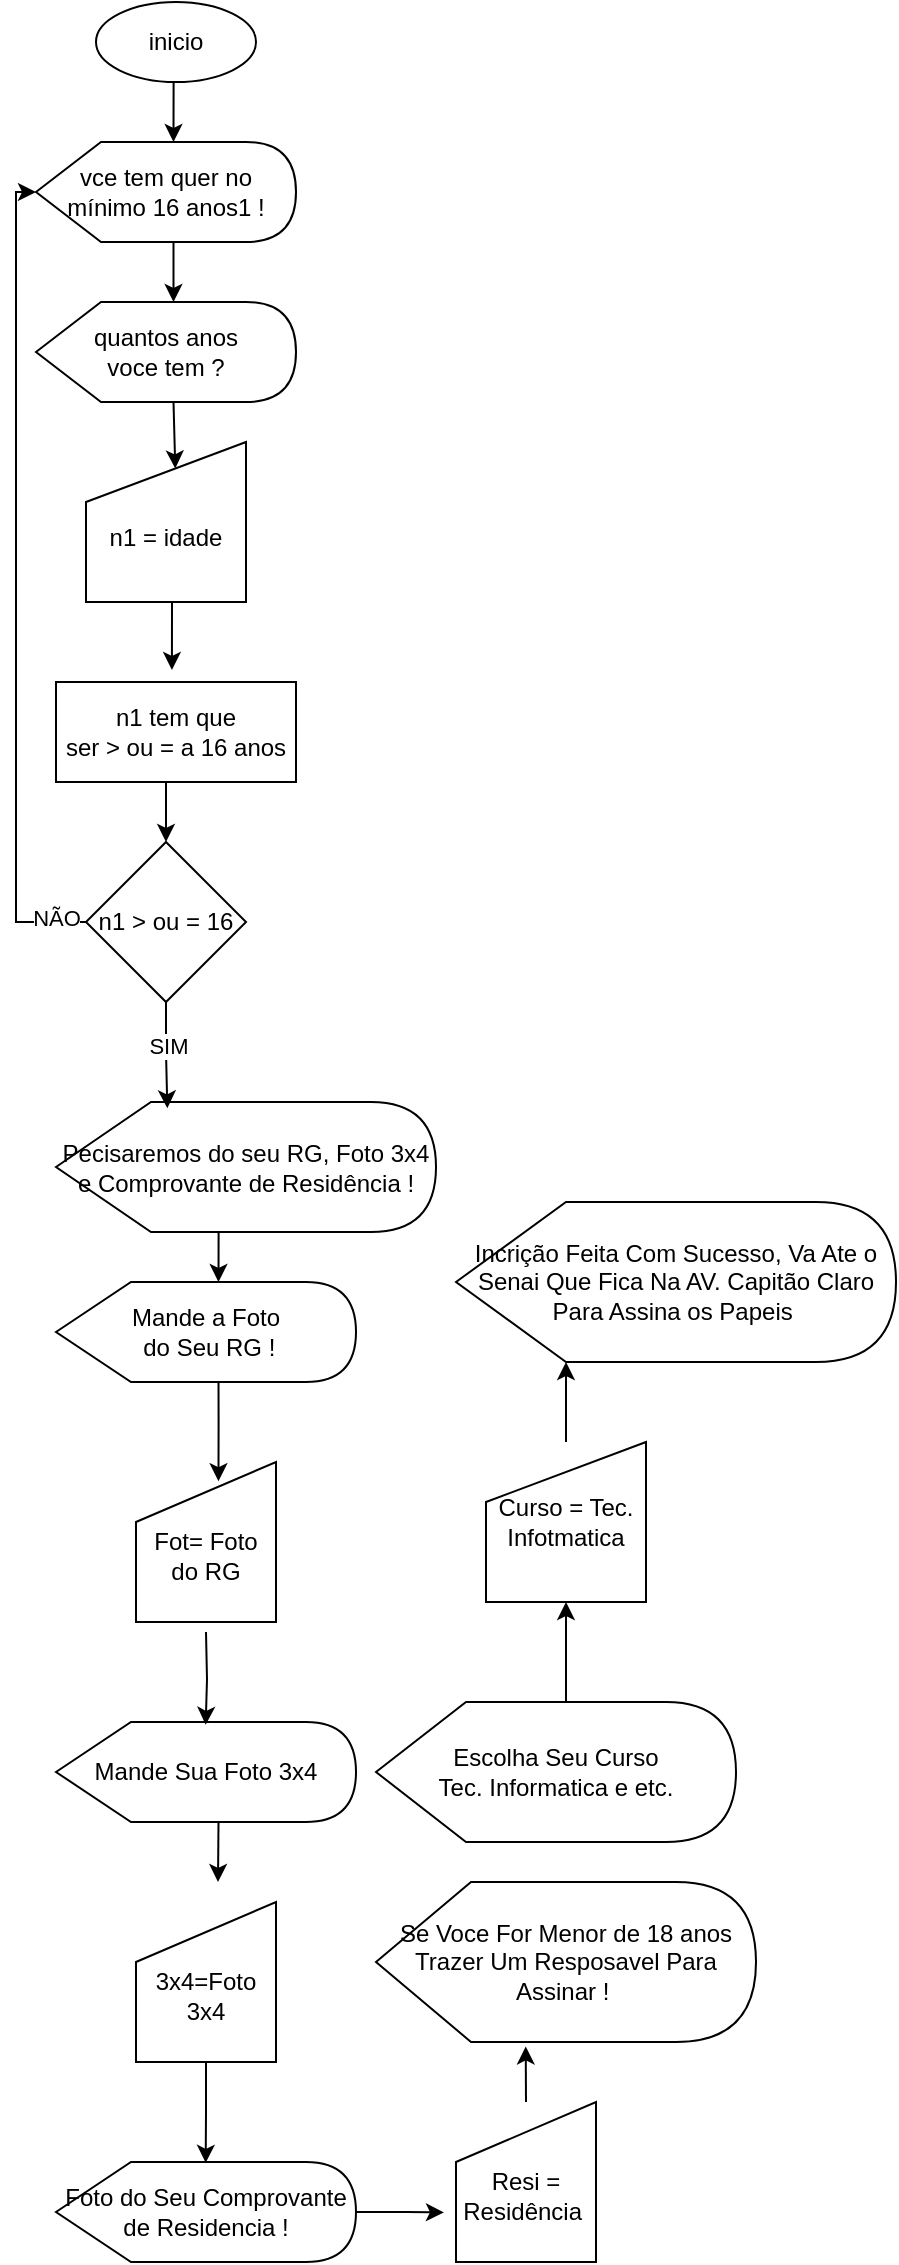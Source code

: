 <mxfile version="22.1.0" type="github">
  <diagram name="Página-1" id="VkQyPsuvd4PCCWZTSULT">
    <mxGraphModel dx="1167" dy="580" grid="1" gridSize="10" guides="1" tooltips="1" connect="1" arrows="1" fold="1" page="1" pageScale="1" pageWidth="827" pageHeight="1169" math="0" shadow="0">
      <root>
        <mxCell id="0" />
        <mxCell id="1" parent="0" />
        <mxCell id="AxIgMvvKOriLaUE2Q4an-1" value="inicio" style="ellipse;whiteSpace=wrap;html=1;" parent="1" vertex="1">
          <mxGeometry x="60" y="20" width="80" height="40" as="geometry" />
        </mxCell>
        <mxCell id="hFScJhW6e3Zdx_rkpALp-1" value="&lt;font style=&quot;vertical-align: inherit;&quot;&gt;&lt;font style=&quot;vertical-align: inherit;&quot;&gt;&lt;font style=&quot;vertical-align: inherit;&quot;&gt;&lt;font style=&quot;vertical-align: inherit;&quot;&gt;vce tem quer no mínimo 16 anos1 !&lt;/font&gt;&lt;/font&gt;&lt;/font&gt;&lt;/font&gt;" style="shape=display;whiteSpace=wrap;html=1;" vertex="1" parent="1">
          <mxGeometry x="30" y="90" width="130" height="50" as="geometry" />
        </mxCell>
        <mxCell id="hFScJhW6e3Zdx_rkpALp-3" value="&lt;font style=&quot;vertical-align: inherit;&quot;&gt;&lt;font style=&quot;vertical-align: inherit;&quot;&gt;&lt;font style=&quot;vertical-align: inherit;&quot;&gt;&lt;font style=&quot;vertical-align: inherit;&quot;&gt;&lt;font style=&quot;vertical-align: inherit;&quot;&gt;&lt;font style=&quot;vertical-align: inherit;&quot;&gt;quantos anos &lt;/font&gt;&lt;/font&gt;&lt;br&gt;&lt;font style=&quot;vertical-align: inherit;&quot;&gt;&lt;font style=&quot;vertical-align: inherit;&quot;&gt;voce tem ?&lt;/font&gt;&lt;/font&gt;&lt;/font&gt;&lt;/font&gt;&lt;/font&gt;&lt;/font&gt;" style="shape=display;whiteSpace=wrap;html=1;" vertex="1" parent="1">
          <mxGeometry x="30" y="170" width="130" height="50" as="geometry" />
        </mxCell>
        <mxCell id="hFScJhW6e3Zdx_rkpALp-4" value="&lt;br&gt;&lt;font style=&quot;vertical-align: inherit;&quot;&gt;&lt;font style=&quot;vertical-align: inherit;&quot;&gt;n1 = idade&lt;/font&gt;&lt;/font&gt;" style="shape=manualInput;whiteSpace=wrap;html=1;" vertex="1" parent="1">
          <mxGeometry x="55" y="240" width="80" height="80" as="geometry" />
        </mxCell>
        <mxCell id="hFScJhW6e3Zdx_rkpALp-24" style="edgeStyle=orthogonalEdgeStyle;rounded=0;orthogonalLoop=1;jettySize=auto;html=1;exitX=0.5;exitY=1;exitDx=0;exitDy=0;entryX=0.5;entryY=0;entryDx=0;entryDy=0;" edge="1" parent="1" source="hFScJhW6e3Zdx_rkpALp-5" target="hFScJhW6e3Zdx_rkpALp-6">
          <mxGeometry relative="1" as="geometry" />
        </mxCell>
        <mxCell id="hFScJhW6e3Zdx_rkpALp-5" value="&lt;font style=&quot;&quot;&gt;&lt;font style=&quot;&quot;&gt;&lt;font style=&quot;&quot;&gt;&lt;font style=&quot;&quot;&gt;&lt;font style=&quot;&quot;&gt;&lt;font style=&quot;&quot;&gt;&lt;font style=&quot;&quot;&gt;&lt;font style=&quot;&quot;&gt;&lt;span style=&quot;vertical-align: inherit;&quot;&gt;&lt;font style=&quot;vertical-align: inherit;&quot;&gt;&lt;font style=&quot;vertical-align: inherit;&quot;&gt;n1 tem que&lt;br&gt;&amp;nbsp;ser &amp;gt; ou = a 16 anos&amp;nbsp;&lt;/font&gt;&lt;/font&gt;&lt;/span&gt;&lt;/font&gt;&lt;/font&gt;&lt;/font&gt;&lt;/font&gt;&lt;/font&gt;&lt;/font&gt;&lt;/font&gt;&lt;/font&gt;" style="rounded=0;whiteSpace=wrap;html=1;" vertex="1" parent="1">
          <mxGeometry x="40" y="360" width="120" height="50" as="geometry" />
        </mxCell>
        <mxCell id="hFScJhW6e3Zdx_rkpALp-7" style="edgeStyle=orthogonalEdgeStyle;rounded=0;orthogonalLoop=1;jettySize=auto;html=1;exitX=1;exitY=0.5;exitDx=0;exitDy=0;entryX=0;entryY=0.5;entryDx=0;entryDy=0;entryPerimeter=0;" edge="1" parent="1" source="hFScJhW6e3Zdx_rkpALp-6" target="hFScJhW6e3Zdx_rkpALp-1">
          <mxGeometry relative="1" as="geometry">
            <mxPoint x="20" y="180" as="targetPoint" />
            <Array as="points">
              <mxPoint x="20" y="480" />
              <mxPoint x="20" y="115" />
            </Array>
          </mxGeometry>
        </mxCell>
        <mxCell id="hFScJhW6e3Zdx_rkpALp-8" value="&lt;font style=&quot;vertical-align: inherit;&quot;&gt;&lt;font style=&quot;vertical-align: inherit;&quot;&gt;NÃO&lt;/font&gt;&lt;/font&gt;" style="edgeLabel;html=1;align=center;verticalAlign=middle;resizable=0;points=[];" vertex="1" connectable="0" parent="hFScJhW6e3Zdx_rkpALp-7">
          <mxGeometry x="-0.809" y="-2" relative="1" as="geometry">
            <mxPoint as="offset" />
          </mxGeometry>
        </mxCell>
        <mxCell id="hFScJhW6e3Zdx_rkpALp-32" value="&lt;font style=&quot;vertical-align: inherit;&quot;&gt;&lt;font style=&quot;vertical-align: inherit;&quot;&gt;NÃO&lt;/font&gt;&lt;/font&gt;" style="edgeLabel;html=1;align=center;verticalAlign=middle;resizable=0;points=[];" vertex="1" connectable="0" parent="hFScJhW6e3Zdx_rkpALp-7">
          <mxGeometry x="-0.611" y="-2" relative="1" as="geometry">
            <mxPoint as="offset" />
          </mxGeometry>
        </mxCell>
        <mxCell id="hFScJhW6e3Zdx_rkpALp-6" value="&lt;font style=&quot;vertical-align: inherit;&quot;&gt;&lt;font style=&quot;vertical-align: inherit;&quot;&gt;n1 &amp;gt; ou = 16&lt;br&gt;&lt;/font&gt;&lt;/font&gt;" style="rhombus;whiteSpace=wrap;html=1;" vertex="1" parent="1">
          <mxGeometry x="55" y="440" width="80" height="80" as="geometry" />
        </mxCell>
        <mxCell id="hFScJhW6e3Zdx_rkpALp-9" value="&lt;font style=&quot;vertical-align: inherit;&quot;&gt;&lt;font style=&quot;vertical-align: inherit;&quot;&gt;&lt;font style=&quot;vertical-align: inherit;&quot;&gt;&lt;font style=&quot;vertical-align: inherit;&quot;&gt;Pecisaremos do seu RG, Foto 3x4 e Comprovante de Residência !&lt;/font&gt;&lt;/font&gt;&lt;/font&gt;&lt;/font&gt;" style="shape=display;whiteSpace=wrap;html=1;" vertex="1" parent="1">
          <mxGeometry x="40" y="570" width="190" height="65" as="geometry" />
        </mxCell>
        <mxCell id="hFScJhW6e3Zdx_rkpALp-10" style="edgeStyle=orthogonalEdgeStyle;rounded=0;orthogonalLoop=1;jettySize=auto;html=1;exitX=0.5;exitY=1;exitDx=0;exitDy=0;entryX=0.293;entryY=0.049;entryDx=0;entryDy=0;entryPerimeter=0;" edge="1" parent="1" source="hFScJhW6e3Zdx_rkpALp-6" target="hFScJhW6e3Zdx_rkpALp-9">
          <mxGeometry relative="1" as="geometry" />
        </mxCell>
        <mxCell id="hFScJhW6e3Zdx_rkpALp-11" value="&lt;font style=&quot;vertical-align: inherit;&quot;&gt;&lt;font style=&quot;vertical-align: inherit;&quot;&gt;SIM&lt;/font&gt;&lt;/font&gt;" style="edgeLabel;html=1;align=center;verticalAlign=middle;resizable=0;points=[];" vertex="1" connectable="0" parent="hFScJhW6e3Zdx_rkpALp-10">
          <mxGeometry x="-0.191" y="1" relative="1" as="geometry">
            <mxPoint as="offset" />
          </mxGeometry>
        </mxCell>
        <mxCell id="hFScJhW6e3Zdx_rkpALp-28" style="edgeStyle=orthogonalEdgeStyle;rounded=0;orthogonalLoop=1;jettySize=auto;html=1;exitX=0;exitY=0;exitDx=81.25;exitDy=50;exitPerimeter=0;" edge="1" parent="1" source="hFScJhW6e3Zdx_rkpALp-12">
          <mxGeometry relative="1" as="geometry">
            <mxPoint x="121" y="960" as="targetPoint" />
          </mxGeometry>
        </mxCell>
        <mxCell id="hFScJhW6e3Zdx_rkpALp-12" value="&lt;font style=&quot;vertical-align: inherit;&quot;&gt;&lt;font style=&quot;vertical-align: inherit;&quot;&gt;Mande Sua Foto 3x4&lt;/font&gt;&lt;/font&gt;" style="shape=display;whiteSpace=wrap;html=1;" vertex="1" parent="1">
          <mxGeometry x="40" y="880" width="150" height="50" as="geometry" />
        </mxCell>
        <mxCell id="hFScJhW6e3Zdx_rkpALp-13" value="&amp;nbsp;&lt;br&gt;&lt;font style=&quot;vertical-align: inherit;&quot;&gt;&lt;font style=&quot;vertical-align: inherit;&quot;&gt;&lt;font style=&quot;vertical-align: inherit;&quot;&gt;&lt;font style=&quot;vertical-align: inherit;&quot;&gt;3x4=Foto 3x4&lt;/font&gt;&lt;/font&gt;&lt;/font&gt;&lt;/font&gt;" style="shape=manualInput;whiteSpace=wrap;html=1;" vertex="1" parent="1">
          <mxGeometry x="80" y="970" width="70" height="80" as="geometry" />
        </mxCell>
        <mxCell id="hFScJhW6e3Zdx_rkpALp-14" value="&lt;font style=&quot;vertical-align: inherit;&quot;&gt;&lt;font style=&quot;vertical-align: inherit;&quot;&gt;Mande a Foto&lt;br&gt;&amp;nbsp;do Seu RG !&lt;/font&gt;&lt;/font&gt;" style="shape=display;whiteSpace=wrap;html=1;" vertex="1" parent="1">
          <mxGeometry x="40" y="660" width="150" height="50" as="geometry" />
        </mxCell>
        <mxCell id="hFScJhW6e3Zdx_rkpALp-15" value="&amp;nbsp;&lt;br&gt;&lt;font style=&quot;vertical-align: inherit;&quot;&gt;&lt;font style=&quot;vertical-align: inherit;&quot;&gt;&lt;font style=&quot;vertical-align: inherit;&quot;&gt;&lt;font style=&quot;vertical-align: inherit;&quot;&gt;&lt;font style=&quot;vertical-align: inherit;&quot;&gt;&lt;font style=&quot;vertical-align: inherit;&quot;&gt;Fot= Foto do RG&lt;/font&gt;&lt;/font&gt;&lt;/font&gt;&lt;/font&gt;&lt;/font&gt;&lt;/font&gt;" style="shape=manualInput;whiteSpace=wrap;html=1;" vertex="1" parent="1">
          <mxGeometry x="80" y="750" width="70" height="80" as="geometry" />
        </mxCell>
        <mxCell id="hFScJhW6e3Zdx_rkpALp-16" value="&lt;font style=&quot;vertical-align: inherit;&quot;&gt;&lt;font style=&quot;vertical-align: inherit;&quot;&gt;Foto do Seu Comprovante&lt;br&gt;de Residencia !&lt;br&gt;&lt;/font&gt;&lt;/font&gt;" style="shape=display;whiteSpace=wrap;html=1;" vertex="1" parent="1">
          <mxGeometry x="40" y="1100" width="150" height="50" as="geometry" />
        </mxCell>
        <mxCell id="hFScJhW6e3Zdx_rkpALp-17" value="&amp;nbsp;&lt;br&gt;&lt;font style=&quot;vertical-align: inherit;&quot;&gt;&lt;font style=&quot;vertical-align: inherit;&quot;&gt;&lt;font style=&quot;vertical-align: inherit;&quot;&gt;&lt;font style=&quot;vertical-align: inherit;&quot;&gt;Resi =&lt;br&gt;Residência&amp;nbsp;&lt;/font&gt;&lt;/font&gt;&lt;/font&gt;&lt;/font&gt;" style="shape=manualInput;whiteSpace=wrap;html=1;" vertex="1" parent="1">
          <mxGeometry x="240" y="1070" width="70" height="80" as="geometry" />
        </mxCell>
        <mxCell id="hFScJhW6e3Zdx_rkpALp-18" style="edgeStyle=orthogonalEdgeStyle;rounded=0;orthogonalLoop=1;jettySize=auto;html=1;exitX=0.5;exitY=1;exitDx=0;exitDy=0;entryX=0;entryY=0;entryDx=68.75;entryDy=0;entryPerimeter=0;" edge="1" parent="1" source="AxIgMvvKOriLaUE2Q4an-1" target="hFScJhW6e3Zdx_rkpALp-1">
          <mxGeometry relative="1" as="geometry" />
        </mxCell>
        <mxCell id="hFScJhW6e3Zdx_rkpALp-19" style="edgeStyle=orthogonalEdgeStyle;rounded=0;orthogonalLoop=1;jettySize=auto;html=1;exitX=0;exitY=0;exitDx=68.75;exitDy=50;exitPerimeter=0;entryX=0;entryY=0;entryDx=68.75;entryDy=0;entryPerimeter=0;" edge="1" parent="1" source="hFScJhW6e3Zdx_rkpALp-1" target="hFScJhW6e3Zdx_rkpALp-3">
          <mxGeometry relative="1" as="geometry" />
        </mxCell>
        <mxCell id="hFScJhW6e3Zdx_rkpALp-21" style="edgeStyle=orthogonalEdgeStyle;rounded=0;orthogonalLoop=1;jettySize=auto;html=1;exitX=0.5;exitY=1;exitDx=0;exitDy=0;entryX=0.483;entryY=-0.12;entryDx=0;entryDy=0;entryPerimeter=0;" edge="1" parent="1" source="hFScJhW6e3Zdx_rkpALp-4" target="hFScJhW6e3Zdx_rkpALp-5">
          <mxGeometry relative="1" as="geometry" />
        </mxCell>
        <mxCell id="hFScJhW6e3Zdx_rkpALp-23" style="edgeStyle=orthogonalEdgeStyle;rounded=0;orthogonalLoop=1;jettySize=auto;html=1;exitX=0;exitY=0;exitDx=68.75;exitDy=50;exitPerimeter=0;entryX=0.558;entryY=0.165;entryDx=0;entryDy=0;entryPerimeter=0;" edge="1" parent="1" source="hFScJhW6e3Zdx_rkpALp-3" target="hFScJhW6e3Zdx_rkpALp-4">
          <mxGeometry relative="1" as="geometry" />
        </mxCell>
        <mxCell id="hFScJhW6e3Zdx_rkpALp-25" style="edgeStyle=orthogonalEdgeStyle;rounded=0;orthogonalLoop=1;jettySize=auto;html=1;exitX=0;exitY=0;exitDx=102.5;exitDy=65;exitPerimeter=0;entryX=0;entryY=0;entryDx=81.25;entryDy=0;entryPerimeter=0;" edge="1" parent="1" source="hFScJhW6e3Zdx_rkpALp-9" target="hFScJhW6e3Zdx_rkpALp-14">
          <mxGeometry relative="1" as="geometry" />
        </mxCell>
        <mxCell id="hFScJhW6e3Zdx_rkpALp-26" style="edgeStyle=orthogonalEdgeStyle;rounded=0;orthogonalLoop=1;jettySize=auto;html=1;exitX=0;exitY=0;exitDx=81.25;exitDy=50;exitPerimeter=0;entryX=0.589;entryY=0.12;entryDx=0;entryDy=0;entryPerimeter=0;" edge="1" parent="1" source="hFScJhW6e3Zdx_rkpALp-14" target="hFScJhW6e3Zdx_rkpALp-15">
          <mxGeometry relative="1" as="geometry" />
        </mxCell>
        <mxCell id="hFScJhW6e3Zdx_rkpALp-27" style="edgeStyle=orthogonalEdgeStyle;rounded=0;orthogonalLoop=1;jettySize=auto;html=1;exitX=0.5;exitY=1;exitDx=0;exitDy=0;entryX=0.499;entryY=-0.072;entryDx=0;entryDy=0;entryPerimeter=0;" edge="1" parent="1">
          <mxGeometry relative="1" as="geometry">
            <mxPoint x="115" y="835" as="sourcePoint" />
            <mxPoint x="114.85" y="881.4" as="targetPoint" />
          </mxGeometry>
        </mxCell>
        <mxCell id="hFScJhW6e3Zdx_rkpALp-29" style="edgeStyle=orthogonalEdgeStyle;rounded=0;orthogonalLoop=1;jettySize=auto;html=1;exitX=0.5;exitY=1;exitDx=0;exitDy=0;entryX=0.499;entryY=0.008;entryDx=0;entryDy=0;entryPerimeter=0;" edge="1" parent="1" source="hFScJhW6e3Zdx_rkpALp-13" target="hFScJhW6e3Zdx_rkpALp-16">
          <mxGeometry relative="1" as="geometry" />
        </mxCell>
        <mxCell id="hFScJhW6e3Zdx_rkpALp-30" style="edgeStyle=orthogonalEdgeStyle;rounded=0;orthogonalLoop=1;jettySize=auto;html=1;exitX=1;exitY=0.5;exitDx=0;exitDy=0;exitPerimeter=0;entryX=-0.086;entryY=0.69;entryDx=0;entryDy=0;entryPerimeter=0;" edge="1" parent="1" source="hFScJhW6e3Zdx_rkpALp-16" target="hFScJhW6e3Zdx_rkpALp-17">
          <mxGeometry relative="1" as="geometry" />
        </mxCell>
        <mxCell id="hFScJhW6e3Zdx_rkpALp-33" value="&lt;font style=&quot;vertical-align: inherit;&quot;&gt;&lt;font style=&quot;vertical-align: inherit;&quot;&gt;&lt;font style=&quot;vertical-align: inherit;&quot;&gt;&lt;font style=&quot;vertical-align: inherit;&quot;&gt;Se Voce For Menor de 18 anos Trazer Um Resposavel Para Assinar !&amp;nbsp;&lt;/font&gt;&lt;/font&gt;&lt;/font&gt;&lt;/font&gt;" style="shape=display;whiteSpace=wrap;html=1;" vertex="1" parent="1">
          <mxGeometry x="200" y="960" width="190" height="80" as="geometry" />
        </mxCell>
        <mxCell id="hFScJhW6e3Zdx_rkpALp-36" style="edgeStyle=orthogonalEdgeStyle;rounded=0;orthogonalLoop=1;jettySize=auto;html=1;exitX=0.5;exitY=0;exitDx=0;exitDy=0;entryX=0.394;entryY=1.028;entryDx=0;entryDy=0;entryPerimeter=0;" edge="1" parent="1" source="hFScJhW6e3Zdx_rkpALp-17" target="hFScJhW6e3Zdx_rkpALp-33">
          <mxGeometry relative="1" as="geometry" />
        </mxCell>
        <mxCell id="hFScJhW6e3Zdx_rkpALp-41" style="edgeStyle=orthogonalEdgeStyle;rounded=0;orthogonalLoop=1;jettySize=auto;html=1;exitX=0;exitY=0;exitDx=95;exitDy=0;exitPerimeter=0;entryX=0.5;entryY=1;entryDx=0;entryDy=0;" edge="1" parent="1" source="hFScJhW6e3Zdx_rkpALp-37" target="hFScJhW6e3Zdx_rkpALp-39">
          <mxGeometry relative="1" as="geometry" />
        </mxCell>
        <mxCell id="hFScJhW6e3Zdx_rkpALp-37" value="&lt;font style=&quot;vertical-align: inherit;&quot;&gt;&lt;font style=&quot;vertical-align: inherit;&quot;&gt;Escolha Seu Curso &lt;br&gt;Tec. Informatica e etc.&lt;/font&gt;&lt;/font&gt;" style="shape=display;whiteSpace=wrap;html=1;" vertex="1" parent="1">
          <mxGeometry x="200" y="870" width="180" height="70" as="geometry" />
        </mxCell>
        <mxCell id="hFScJhW6e3Zdx_rkpALp-39" value="&lt;font style=&quot;vertical-align: inherit;&quot;&gt;&lt;font style=&quot;vertical-align: inherit;&quot;&gt;Curso = Tec. Infotmatica&lt;/font&gt;&lt;/font&gt;" style="shape=manualInput;whiteSpace=wrap;html=1;" vertex="1" parent="1">
          <mxGeometry x="255" y="740" width="80" height="80" as="geometry" />
        </mxCell>
        <mxCell id="hFScJhW6e3Zdx_rkpALp-42" value="&lt;font style=&quot;vertical-align: inherit;&quot;&gt;&lt;font style=&quot;vertical-align: inherit;&quot;&gt;Incrição Feita Com Sucesso, Va Ate o Senai Que Fica Na AV. Capitão Claro Para Assina os Papeis&amp;nbsp;&lt;/font&gt;&lt;/font&gt;" style="shape=display;whiteSpace=wrap;html=1;" vertex="1" parent="1">
          <mxGeometry x="240" y="620" width="220" height="80" as="geometry" />
        </mxCell>
        <mxCell id="hFScJhW6e3Zdx_rkpALp-43" style="edgeStyle=orthogonalEdgeStyle;rounded=0;orthogonalLoop=1;jettySize=auto;html=1;exitX=0.5;exitY=0;exitDx=0;exitDy=0;entryX=0;entryY=0;entryDx=55;entryDy=80;entryPerimeter=0;" edge="1" parent="1" source="hFScJhW6e3Zdx_rkpALp-39" target="hFScJhW6e3Zdx_rkpALp-42">
          <mxGeometry relative="1" as="geometry" />
        </mxCell>
      </root>
    </mxGraphModel>
  </diagram>
</mxfile>
